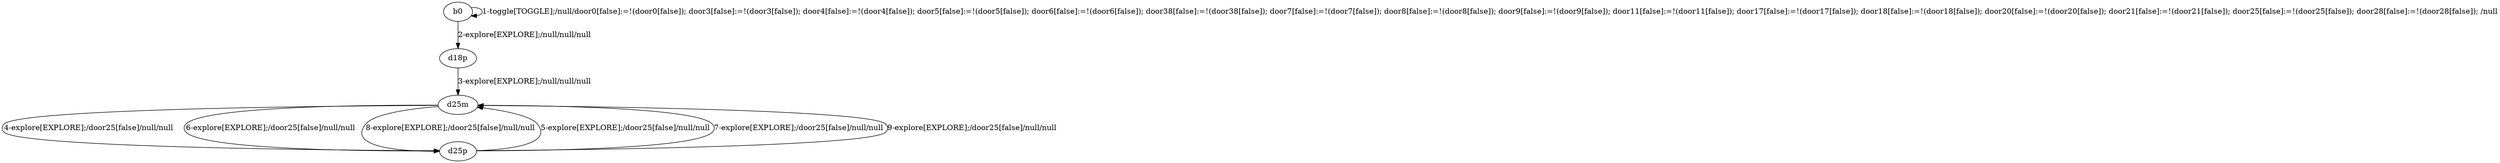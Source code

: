 # Total number of goals covered by this test: 1
# d25p --> d25m

digraph g {
"b0" -> "b0" [label = "1-toggle[TOGGLE];/null/door0[false]:=!(door0[false]); door3[false]:=!(door3[false]); door4[false]:=!(door4[false]); door5[false]:=!(door5[false]); door6[false]:=!(door6[false]); door38[false]:=!(door38[false]); door7[false]:=!(door7[false]); door8[false]:=!(door8[false]); door9[false]:=!(door9[false]); door11[false]:=!(door11[false]); door17[false]:=!(door17[false]); door18[false]:=!(door18[false]); door20[false]:=!(door20[false]); door21[false]:=!(door21[false]); door25[false]:=!(door25[false]); door28[false]:=!(door28[false]); /null"];
"b0" -> "d18p" [label = "2-explore[EXPLORE];/null/null/null"];
"d18p" -> "d25m" [label = "3-explore[EXPLORE];/null/null/null"];
"d25m" -> "d25p" [label = "4-explore[EXPLORE];/door25[false]/null/null"];
"d25p" -> "d25m" [label = "5-explore[EXPLORE];/door25[false]/null/null"];
"d25m" -> "d25p" [label = "6-explore[EXPLORE];/door25[false]/null/null"];
"d25p" -> "d25m" [label = "7-explore[EXPLORE];/door25[false]/null/null"];
"d25m" -> "d25p" [label = "8-explore[EXPLORE];/door25[false]/null/null"];
"d25p" -> "d25m" [label = "9-explore[EXPLORE];/door25[false]/null/null"];
}